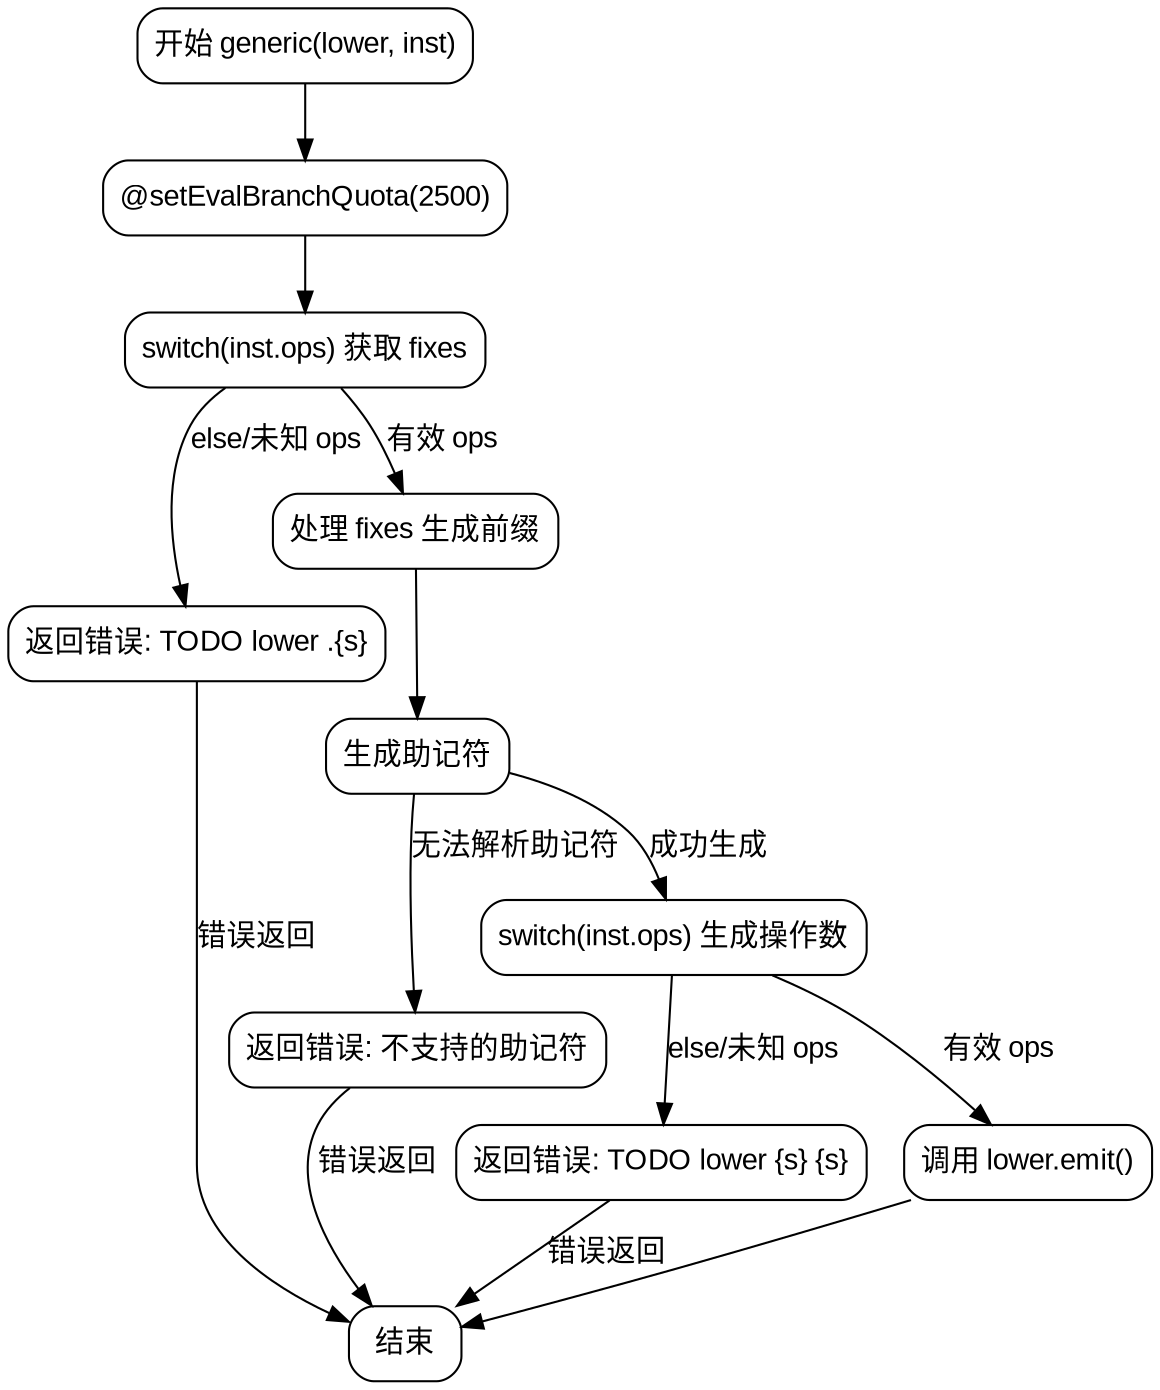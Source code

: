 
digraph flowchart {
    node [shape=rectangle, style="rounded", fontname="Arial"];
    edge [fontname="Arial"];

    start [label="开始 generic(lower, inst)"];
    set_eval [label="@setEvalBranchQuota(2500)"];
    switch_ops_fixes [label="switch(inst.ops) 获取 fixes"];
    handle_else_fixes [label="返回错误: TODO lower .{s}"];
    handle_fixes_prefix [label="处理 fixes 生成前缀"];
    generate_mnemonic [label="生成助记符"];
    mnemonic_error [label="返回错误: 不支持的助记符"];
    switch_ops_operands [label="switch(inst.ops) 生成操作数"];
    handle_else_operands [label="返回错误: TODO lower {s} {s}"];
    emit [label="调用 lower.emit()"];
    end [label="结束"];

    start -> set_eval;
    set_eval -> switch_ops_fixes;

    switch_ops_fixes -> handle_else_fixes [label="else/未知 ops"];
    switch_ops_fixes -> handle_fixes_prefix [label="有效 ops"];

    handle_fixes_prefix -> generate_mnemonic;
    
    generate_mnemonic -> mnemonic_error [label="无法解析助记符"];
    generate_mnemonic -> switch_ops_operands [label="成功生成"];

    switch_ops_operands -> handle_else_operands [label="else/未知 ops"];
    switch_ops_operands -> emit [label="有效 ops"];

    emit -> end;

    // 错误处理路径
    handle_else_fixes -> end [label="错误返回"];
    mnemonic_error -> end [label="错误返回"];
    handle_else_operands -> end [label="错误返回"];
}
